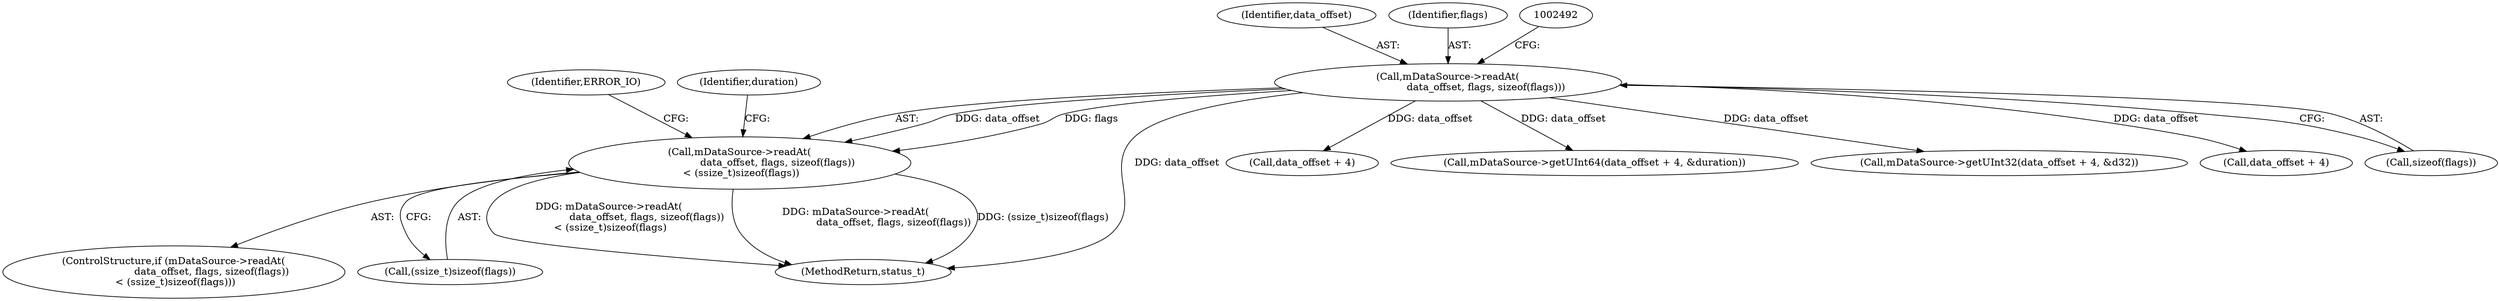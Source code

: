 digraph "0_Android_463a6f807e187828442949d1924e143cf07778c6@API" {
"1002485" [label="(Call,mDataSource->readAt(\n                        data_offset, flags, sizeof(flags))\n < (ssize_t)sizeof(flags))"];
"1002486" [label="(Call,mDataSource->readAt(\n                        data_offset, flags, sizeof(flags)))"];
"1002540" [label="(Call,data_offset + 4)"];
"1002516" [label="(Call,mDataSource->getUInt64(data_offset + 4, &duration))"];
"1002485" [label="(Call,mDataSource->readAt(\n                        data_offset, flags, sizeof(flags))\n < (ssize_t)sizeof(flags))"];
"1002539" [label="(Call,mDataSource->getUInt32(data_offset + 4, &d32))"];
"1002497" [label="(Identifier,ERROR_IO)"];
"1002487" [label="(Identifier,data_offset)"];
"1002484" [label="(ControlStructure,if (mDataSource->readAt(\n                        data_offset, flags, sizeof(flags))\n < (ssize_t)sizeof(flags)))"];
"1002500" [label="(Identifier,duration)"];
"1002517" [label="(Call,data_offset + 4)"];
"1002491" [label="(Call,(ssize_t)sizeof(flags))"];
"1002486" [label="(Call,mDataSource->readAt(\n                        data_offset, flags, sizeof(flags)))"];
"1002489" [label="(Call,sizeof(flags))"];
"1002488" [label="(Identifier,flags)"];
"1002911" [label="(MethodReturn,status_t)"];
"1002485" -> "1002484"  [label="AST: "];
"1002485" -> "1002491"  [label="CFG: "];
"1002486" -> "1002485"  [label="AST: "];
"1002491" -> "1002485"  [label="AST: "];
"1002497" -> "1002485"  [label="CFG: "];
"1002500" -> "1002485"  [label="CFG: "];
"1002485" -> "1002911"  [label="DDG: mDataSource->readAt(\n                        data_offset, flags, sizeof(flags))\n < (ssize_t)sizeof(flags)"];
"1002485" -> "1002911"  [label="DDG: mDataSource->readAt(\n                        data_offset, flags, sizeof(flags))"];
"1002485" -> "1002911"  [label="DDG: (ssize_t)sizeof(flags)"];
"1002486" -> "1002485"  [label="DDG: data_offset"];
"1002486" -> "1002485"  [label="DDG: flags"];
"1002486" -> "1002489"  [label="CFG: "];
"1002487" -> "1002486"  [label="AST: "];
"1002488" -> "1002486"  [label="AST: "];
"1002489" -> "1002486"  [label="AST: "];
"1002492" -> "1002486"  [label="CFG: "];
"1002486" -> "1002911"  [label="DDG: data_offset"];
"1002486" -> "1002516"  [label="DDG: data_offset"];
"1002486" -> "1002517"  [label="DDG: data_offset"];
"1002486" -> "1002539"  [label="DDG: data_offset"];
"1002486" -> "1002540"  [label="DDG: data_offset"];
}
